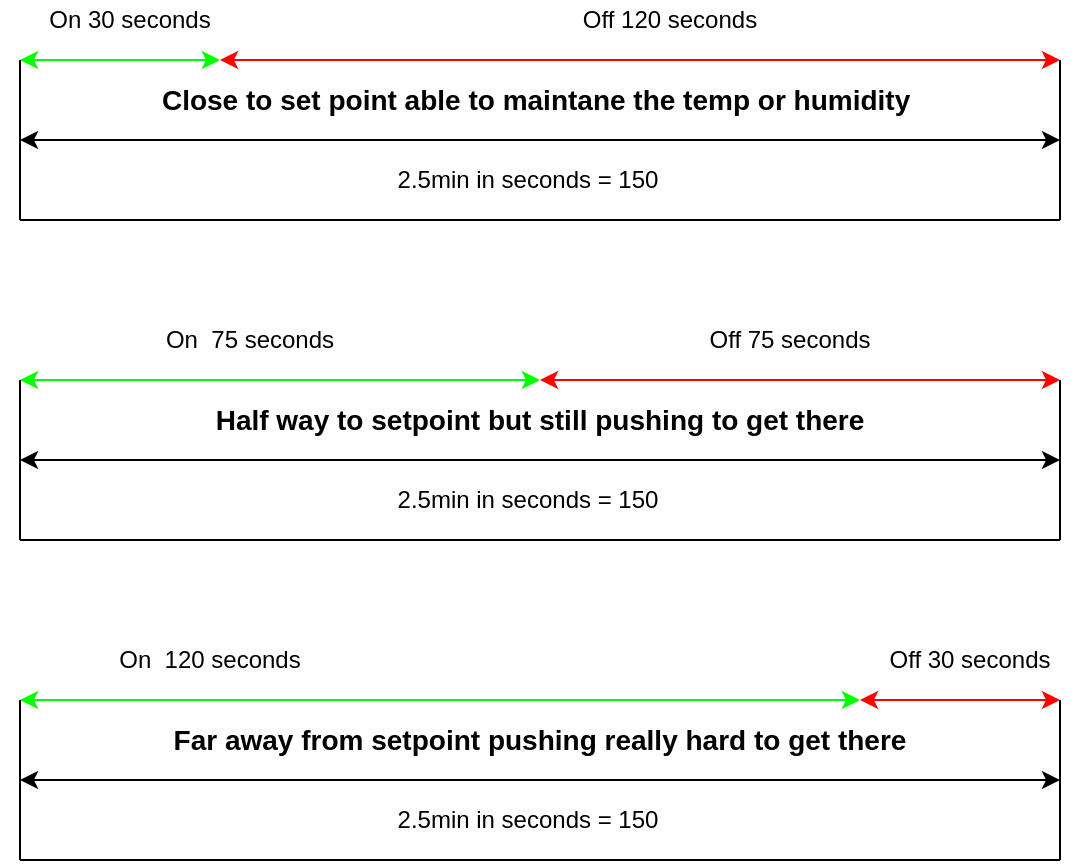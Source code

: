 <mxfile version="15.1.2" type="device"><diagram id="H-V0Cn4vGUxnEMWcjWYn" name="Page-1"><mxGraphModel dx="716" dy="377" grid="1" gridSize="10" guides="1" tooltips="1" connect="1" arrows="1" fold="1" page="1" pageScale="1" pageWidth="827" pageHeight="1169" math="0" shadow="0"><root><mxCell id="0"/><mxCell id="1" parent="0"/><mxCell id="lje-08sY9-DnI3WqOCEh-1" value="" style="endArrow=none;html=1;" edge="1" parent="1"><mxGeometry width="50" height="50" relative="1" as="geometry"><mxPoint x="160" y="160" as="sourcePoint"/><mxPoint x="680" y="160" as="targetPoint"/></mxGeometry></mxCell><mxCell id="lje-08sY9-DnI3WqOCEh-2" value="" style="endArrow=none;html=1;" edge="1" parent="1"><mxGeometry width="50" height="50" relative="1" as="geometry"><mxPoint x="160" y="160" as="sourcePoint"/><mxPoint x="160" y="80" as="targetPoint"/></mxGeometry></mxCell><mxCell id="lje-08sY9-DnI3WqOCEh-3" value="" style="endArrow=none;html=1;" edge="1" parent="1"><mxGeometry width="50" height="50" relative="1" as="geometry"><mxPoint x="680.0" y="160" as="sourcePoint"/><mxPoint x="680.0" y="80" as="targetPoint"/></mxGeometry></mxCell><mxCell id="lje-08sY9-DnI3WqOCEh-4" value="" style="endArrow=classic;startArrow=classic;html=1;" edge="1" parent="1"><mxGeometry width="50" height="50" relative="1" as="geometry"><mxPoint x="160" y="120" as="sourcePoint"/><mxPoint x="680" y="120" as="targetPoint"/></mxGeometry></mxCell><mxCell id="lje-08sY9-DnI3WqOCEh-5" value="" style="endArrow=classic;startArrow=classic;html=1;strokeColor=#00FF00;" edge="1" parent="1"><mxGeometry width="50" height="50" relative="1" as="geometry"><mxPoint x="160" y="80" as="sourcePoint"/><mxPoint x="260" y="80" as="targetPoint"/></mxGeometry></mxCell><mxCell id="lje-08sY9-DnI3WqOCEh-8" value="2.5min in seconds = 150" style="text;html=1;strokeColor=none;fillColor=none;align=center;verticalAlign=middle;whiteSpace=wrap;rounded=0;" vertex="1" parent="1"><mxGeometry x="344" y="130" width="140" height="20" as="geometry"/></mxCell><mxCell id="lje-08sY9-DnI3WqOCEh-9" value="" style="endArrow=classic;startArrow=classic;html=1;fillColor=#e51400;strokeColor=#FF0000;" edge="1" parent="1"><mxGeometry width="50" height="50" relative="1" as="geometry"><mxPoint x="260" y="80" as="sourcePoint"/><mxPoint x="680" y="80" as="targetPoint"/></mxGeometry></mxCell><mxCell id="lje-08sY9-DnI3WqOCEh-11" value="Off 120 seconds" style="text;html=1;strokeColor=none;fillColor=none;align=center;verticalAlign=middle;whiteSpace=wrap;rounded=0;" vertex="1" parent="1"><mxGeometry x="430" y="50" width="110" height="20" as="geometry"/></mxCell><mxCell id="lje-08sY9-DnI3WqOCEh-21" value="" style="endArrow=none;html=1;" edge="1" parent="1"><mxGeometry width="50" height="50" relative="1" as="geometry"><mxPoint x="160.0" y="320" as="sourcePoint"/><mxPoint x="680" y="320" as="targetPoint"/></mxGeometry></mxCell><mxCell id="lje-08sY9-DnI3WqOCEh-22" value="" style="endArrow=none;html=1;" edge="1" parent="1"><mxGeometry width="50" height="50" relative="1" as="geometry"><mxPoint x="160.0" y="320" as="sourcePoint"/><mxPoint x="160.0" y="240" as="targetPoint"/></mxGeometry></mxCell><mxCell id="lje-08sY9-DnI3WqOCEh-23" value="" style="endArrow=none;html=1;" edge="1" parent="1"><mxGeometry width="50" height="50" relative="1" as="geometry"><mxPoint x="680" y="320" as="sourcePoint"/><mxPoint x="680" y="240" as="targetPoint"/></mxGeometry></mxCell><mxCell id="lje-08sY9-DnI3WqOCEh-24" value="" style="endArrow=classic;startArrow=classic;html=1;" edge="1" parent="1"><mxGeometry width="50" height="50" relative="1" as="geometry"><mxPoint x="160.0" y="280" as="sourcePoint"/><mxPoint x="680" y="280" as="targetPoint"/></mxGeometry></mxCell><mxCell id="lje-08sY9-DnI3WqOCEh-25" value="" style="endArrow=classic;startArrow=classic;html=1;strokeColor=#00FF00;" edge="1" parent="1"><mxGeometry width="50" height="50" relative="1" as="geometry"><mxPoint x="160.0" y="240" as="sourcePoint"/><mxPoint x="420" y="240" as="targetPoint"/></mxGeometry></mxCell><mxCell id="lje-08sY9-DnI3WqOCEh-26" value="2.5min in seconds = 150" style="text;html=1;strokeColor=none;fillColor=none;align=center;verticalAlign=middle;whiteSpace=wrap;rounded=0;" vertex="1" parent="1"><mxGeometry x="344" y="290" width="140" height="20" as="geometry"/></mxCell><mxCell id="lje-08sY9-DnI3WqOCEh-27" value="" style="endArrow=classic;startArrow=classic;html=1;fillColor=#e51400;strokeColor=#FF0000;" edge="1" parent="1"><mxGeometry width="50" height="50" relative="1" as="geometry"><mxPoint x="420" y="240" as="sourcePoint"/><mxPoint x="680" y="240" as="targetPoint"/></mxGeometry></mxCell><mxCell id="lje-08sY9-DnI3WqOCEh-28" value="On&amp;nbsp; 75 seconds" style="text;html=1;strokeColor=none;fillColor=none;align=center;verticalAlign=middle;whiteSpace=wrap;rounded=0;" vertex="1" parent="1"><mxGeometry x="220" y="210" width="110" height="20" as="geometry"/></mxCell><mxCell id="lje-08sY9-DnI3WqOCEh-29" value="Off 75 seconds" style="text;html=1;strokeColor=none;fillColor=none;align=center;verticalAlign=middle;whiteSpace=wrap;rounded=0;" vertex="1" parent="1"><mxGeometry x="490" y="210" width="110" height="20" as="geometry"/></mxCell><mxCell id="lje-08sY9-DnI3WqOCEh-30" value="On 30 seconds" style="text;html=1;strokeColor=none;fillColor=none;align=center;verticalAlign=middle;whiteSpace=wrap;rounded=0;" vertex="1" parent="1"><mxGeometry x="170" y="50" width="90" height="20" as="geometry"/></mxCell><mxCell id="lje-08sY9-DnI3WqOCEh-31" value="" style="endArrow=none;html=1;" edge="1" parent="1"><mxGeometry width="50" height="50" relative="1" as="geometry"><mxPoint x="160.0" y="480" as="sourcePoint"/><mxPoint x="680" y="480" as="targetPoint"/></mxGeometry></mxCell><mxCell id="lje-08sY9-DnI3WqOCEh-32" value="" style="endArrow=none;html=1;" edge="1" parent="1"><mxGeometry width="50" height="50" relative="1" as="geometry"><mxPoint x="160.0" y="480" as="sourcePoint"/><mxPoint x="160.0" y="400" as="targetPoint"/></mxGeometry></mxCell><mxCell id="lje-08sY9-DnI3WqOCEh-33" value="" style="endArrow=none;html=1;" edge="1" parent="1"><mxGeometry width="50" height="50" relative="1" as="geometry"><mxPoint x="680" y="480" as="sourcePoint"/><mxPoint x="680" y="400" as="targetPoint"/></mxGeometry></mxCell><mxCell id="lje-08sY9-DnI3WqOCEh-34" value="" style="endArrow=classic;startArrow=classic;html=1;" edge="1" parent="1"><mxGeometry width="50" height="50" relative="1" as="geometry"><mxPoint x="160.0" y="440" as="sourcePoint"/><mxPoint x="680" y="440" as="targetPoint"/></mxGeometry></mxCell><mxCell id="lje-08sY9-DnI3WqOCEh-35" value="" style="endArrow=classic;startArrow=classic;html=1;strokeColor=#00FF00;" edge="1" parent="1"><mxGeometry width="50" height="50" relative="1" as="geometry"><mxPoint x="160.0" y="400" as="sourcePoint"/><mxPoint x="580" y="400" as="targetPoint"/></mxGeometry></mxCell><mxCell id="lje-08sY9-DnI3WqOCEh-36" value="2.5min in seconds = 150" style="text;html=1;strokeColor=none;fillColor=none;align=center;verticalAlign=middle;whiteSpace=wrap;rounded=0;" vertex="1" parent="1"><mxGeometry x="344" y="450" width="140" height="20" as="geometry"/></mxCell><mxCell id="lje-08sY9-DnI3WqOCEh-37" value="" style="endArrow=classic;startArrow=classic;html=1;fillColor=#e51400;strokeColor=#FF0000;" edge="1" parent="1"><mxGeometry width="50" height="50" relative="1" as="geometry"><mxPoint x="580" y="400" as="sourcePoint"/><mxPoint x="680" y="400" as="targetPoint"/></mxGeometry></mxCell><mxCell id="lje-08sY9-DnI3WqOCEh-38" value="On&amp;nbsp; 120 seconds" style="text;html=1;strokeColor=none;fillColor=none;align=center;verticalAlign=middle;whiteSpace=wrap;rounded=0;" vertex="1" parent="1"><mxGeometry x="200" y="370" width="110" height="20" as="geometry"/></mxCell><mxCell id="lje-08sY9-DnI3WqOCEh-39" value="Off 30 seconds" style="text;html=1;strokeColor=none;fillColor=none;align=center;verticalAlign=middle;whiteSpace=wrap;rounded=0;" vertex="1" parent="1"><mxGeometry x="580" y="370" width="110" height="20" as="geometry"/></mxCell><mxCell id="lje-08sY9-DnI3WqOCEh-40" value="Close to set point able to maintane the temp or humidity&amp;nbsp;" style="text;html=1;strokeColor=none;fillColor=none;align=center;verticalAlign=middle;whiteSpace=wrap;rounded=0;fontStyle=1;fontSize=14;" vertex="1" parent="1"><mxGeometry x="150" y="90" width="540" height="20" as="geometry"/></mxCell><mxCell id="lje-08sY9-DnI3WqOCEh-41" value="Half way to setpoint but still pushing to get there" style="text;html=1;strokeColor=none;fillColor=none;align=center;verticalAlign=middle;whiteSpace=wrap;rounded=0;fontStyle=1;fontSize=14;" vertex="1" parent="1"><mxGeometry x="250" y="250" width="340" height="20" as="geometry"/></mxCell><mxCell id="lje-08sY9-DnI3WqOCEh-42" value="Far away from setpoint pushing really hard to get there" style="text;html=1;strokeColor=none;fillColor=none;align=center;verticalAlign=middle;whiteSpace=wrap;rounded=0;fontStyle=1;fontSize=14;" vertex="1" parent="1"><mxGeometry x="190" y="410" width="460" height="20" as="geometry"/></mxCell></root></mxGraphModel></diagram></mxfile>